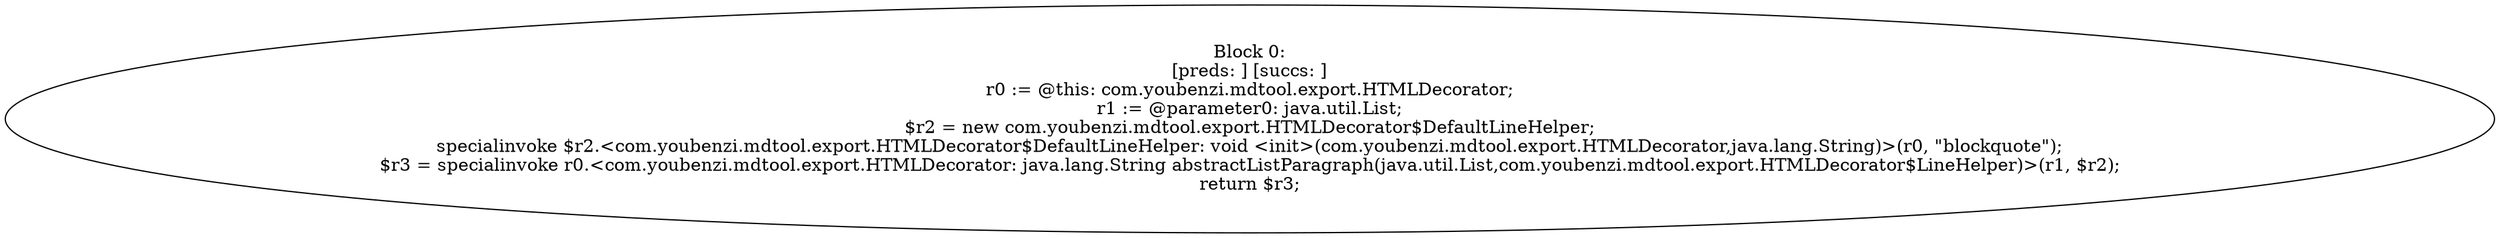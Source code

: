 digraph "unitGraph" {
    "Block 0:
[preds: ] [succs: ]
r0 := @this: com.youbenzi.mdtool.export.HTMLDecorator;
r1 := @parameter0: java.util.List;
$r2 = new com.youbenzi.mdtool.export.HTMLDecorator$DefaultLineHelper;
specialinvoke $r2.<com.youbenzi.mdtool.export.HTMLDecorator$DefaultLineHelper: void <init>(com.youbenzi.mdtool.export.HTMLDecorator,java.lang.String)>(r0, \"blockquote\");
$r3 = specialinvoke r0.<com.youbenzi.mdtool.export.HTMLDecorator: java.lang.String abstractListParagraph(java.util.List,com.youbenzi.mdtool.export.HTMLDecorator$LineHelper)>(r1, $r2);
return $r3;
"
}
